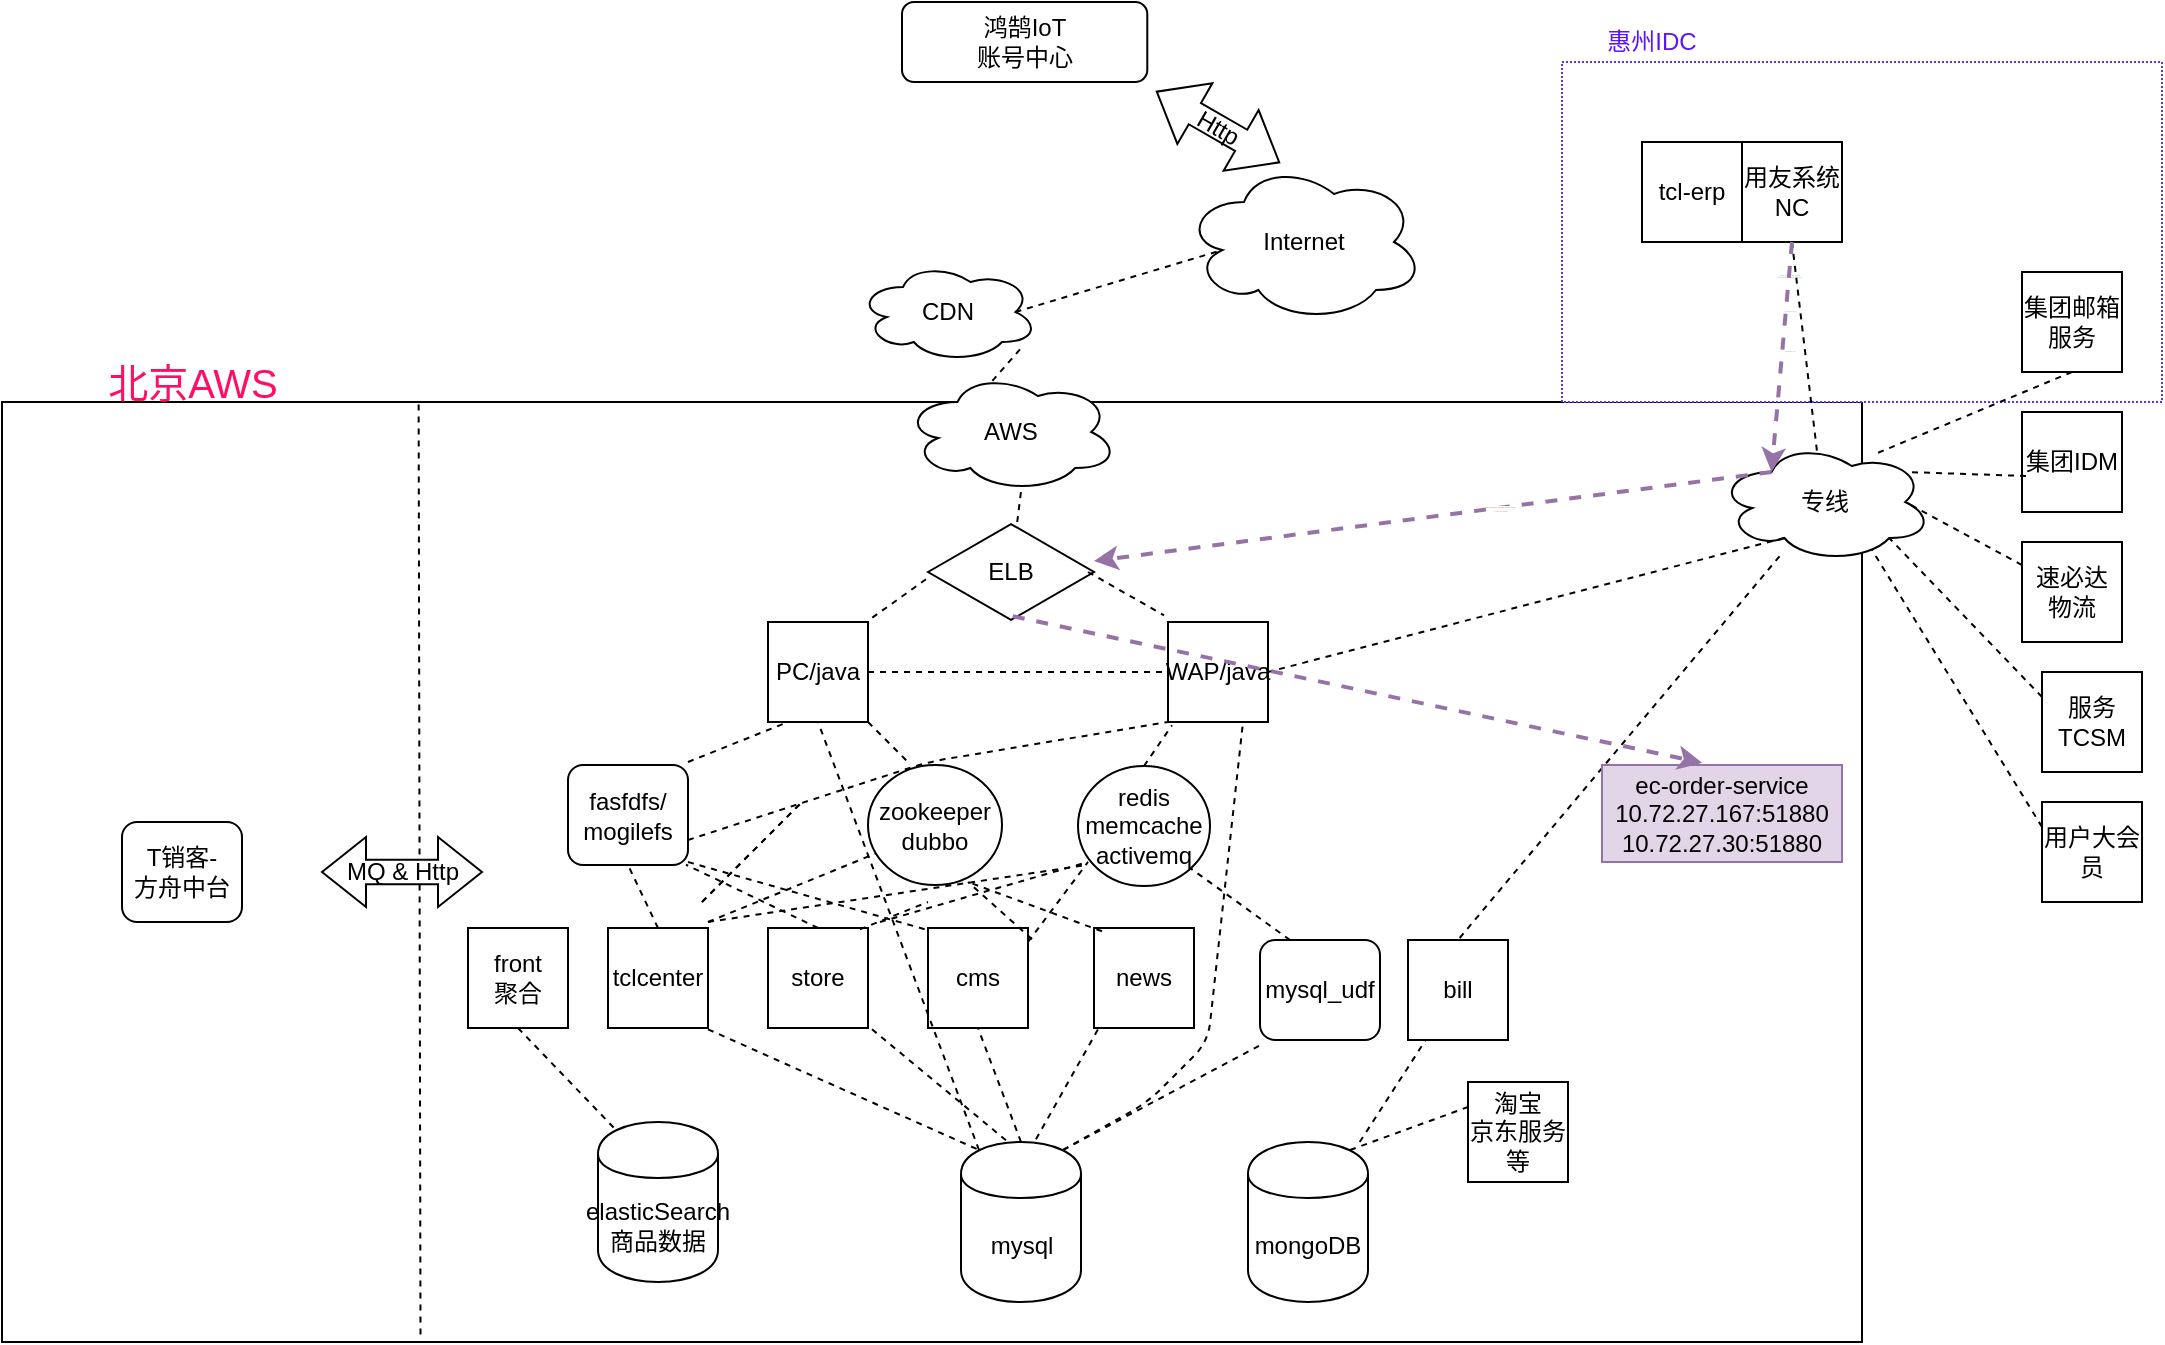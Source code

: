 <mxfile version="14.8.4" type="github">
  <diagram id="k10aq-g7K9LFAS-3bxan" name="Page-1">
    <mxGraphModel dx="3761" dy="762" grid="1" gridSize="10" guides="1" tooltips="1" connect="1" arrows="1" fold="1" page="1" pageScale="1" pageWidth="2339" pageHeight="3300" math="0" shadow="0">
      <root>
        <mxCell id="0" />
        <mxCell id="1" parent="0" />
        <mxCell id="q3AlG7B8qne-3LAj6qhP-2" value="" style="group" vertex="1" connectable="0" parent="1">
          <mxGeometry x="-270" y="420" width="930" height="490" as="geometry" />
        </mxCell>
        <mxCell id="q3AlG7B8qne-3LAj6qhP-3" value="" style="verticalLabelPosition=bottom;verticalAlign=top;html=1;shape=mxgraph.basic.rect;fillColor=#ffffff;fillColor2=none;strokeColor=#000000;strokeWidth=1;size=20;indent=5;" vertex="1" parent="q3AlG7B8qne-3LAj6qhP-2">
          <mxGeometry y="20" width="930" height="470" as="geometry" />
        </mxCell>
        <mxCell id="q3AlG7B8qne-3LAj6qhP-4" value="&lt;font style=&quot;font-size: 20px&quot; color=&quot;#ff0d66&quot;&gt;北京AWS&lt;/font&gt;" style="text;html=1;strokeColor=none;fillColor=none;align=center;verticalAlign=middle;whiteSpace=wrap;rounded=0;dashed=1;dashPattern=1 1;" vertex="1" parent="q3AlG7B8qne-3LAj6qhP-2">
          <mxGeometry width="191.096" height="20" as="geometry" />
        </mxCell>
        <mxCell id="q3AlG7B8qne-3LAj6qhP-5" value="" style="endArrow=none;dashed=1;html=1;entryX=0.224;entryY=0.001;entryDx=0;entryDy=0;entryPerimeter=0;exitX=0.225;exitY=0.992;exitDx=0;exitDy=0;exitPerimeter=0;" edge="1" parent="q3AlG7B8qne-3LAj6qhP-2" source="q3AlG7B8qne-3LAj6qhP-3" target="q3AlG7B8qne-3LAj6qhP-3">
          <mxGeometry width="50" height="50" relative="1" as="geometry">
            <mxPoint x="208" y="480" as="sourcePoint" />
            <mxPoint x="-30" y="200" as="targetPoint" />
          </mxGeometry>
        </mxCell>
        <mxCell id="q3AlG7B8qne-3LAj6qhP-6" value="MQ &amp;amp; Http" style="html=1;shadow=0;dashed=0;align=center;verticalAlign=middle;shape=mxgraph.arrows2.twoWayArrow;dy=0.65;dx=22;" vertex="1" parent="q3AlG7B8qne-3LAj6qhP-2">
          <mxGeometry x="160" y="237.5" width="80" height="35" as="geometry" />
        </mxCell>
        <mxCell id="q3AlG7B8qne-3LAj6qhP-7" value="" style="group" vertex="1" connectable="0" parent="1">
          <mxGeometry x="510" y="250" width="300" height="190" as="geometry" />
        </mxCell>
        <mxCell id="q3AlG7B8qne-3LAj6qhP-8" value="" style="rounded=0;whiteSpace=wrap;html=1;align=right;strokeColor=#5533FF;dashed=1;dashPattern=1 1;" vertex="1" parent="q3AlG7B8qne-3LAj6qhP-7">
          <mxGeometry y="20" width="300" height="170" as="geometry" />
        </mxCell>
        <mxCell id="q3AlG7B8qne-3LAj6qhP-9" value="&lt;font color=&quot;#5b14ff&quot;&gt;惠州IDC&lt;/font&gt;" style="text;html=1;strokeColor=none;fillColor=none;align=center;verticalAlign=middle;whiteSpace=wrap;rounded=0;dashed=1;dashPattern=1 1;" vertex="1" parent="q3AlG7B8qne-3LAj6qhP-7">
          <mxGeometry width="90" height="20" as="geometry" />
        </mxCell>
        <mxCell id="q3AlG7B8qne-3LAj6qhP-10" value="Internet" style="ellipse;shape=cloud;whiteSpace=wrap;html=1;" vertex="1" parent="1">
          <mxGeometry x="321" y="320" width="120" height="80" as="geometry" />
        </mxCell>
        <mxCell id="q3AlG7B8qne-3LAj6qhP-11" value="CDN" style="ellipse;shape=cloud;whiteSpace=wrap;html=1;" vertex="1" parent="1">
          <mxGeometry x="158" y="370" width="90" height="50" as="geometry" />
        </mxCell>
        <mxCell id="q3AlG7B8qne-3LAj6qhP-12" value="AWS" style="ellipse;shape=cloud;whiteSpace=wrap;html=1;" vertex="1" parent="1">
          <mxGeometry x="181" y="425" width="107" height="60" as="geometry" />
        </mxCell>
        <mxCell id="q3AlG7B8qne-3LAj6qhP-13" value="PC/java" style="whiteSpace=wrap;html=1;aspect=fixed;" vertex="1" parent="1">
          <mxGeometry x="113" y="550" width="50" height="50" as="geometry" />
        </mxCell>
        <mxCell id="q3AlG7B8qne-3LAj6qhP-14" value="WAP/java" style="whiteSpace=wrap;html=1;aspect=fixed;" vertex="1" parent="1">
          <mxGeometry x="313" y="550" width="50" height="50" as="geometry" />
        </mxCell>
        <mxCell id="q3AlG7B8qne-3LAj6qhP-15" value="tclcenter" style="whiteSpace=wrap;html=1;aspect=fixed;" vertex="1" parent="1">
          <mxGeometry x="33" y="703" width="50" height="50" as="geometry" />
        </mxCell>
        <mxCell id="q3AlG7B8qne-3LAj6qhP-16" value="ELB" style="html=1;whiteSpace=wrap;aspect=fixed;shape=isoRectangle;" vertex="1" parent="1">
          <mxGeometry x="193" y="500" width="83" height="50" as="geometry" />
        </mxCell>
        <mxCell id="q3AlG7B8qne-3LAj6qhP-17" value="mysql" style="shape=cylinder;whiteSpace=wrap;html=1;boundedLbl=1;backgroundOutline=1;" vertex="1" parent="1">
          <mxGeometry x="209.5" y="810" width="60" height="80" as="geometry" />
        </mxCell>
        <mxCell id="q3AlG7B8qne-3LAj6qhP-18" value="store" style="whiteSpace=wrap;html=1;aspect=fixed;" vertex="1" parent="1">
          <mxGeometry x="113" y="703" width="50" height="50" as="geometry" />
        </mxCell>
        <mxCell id="q3AlG7B8qne-3LAj6qhP-19" value="cms" style="whiteSpace=wrap;html=1;aspect=fixed;" vertex="1" parent="1">
          <mxGeometry x="193" y="703" width="50" height="50" as="geometry" />
        </mxCell>
        <mxCell id="q3AlG7B8qne-3LAj6qhP-20" value="news" style="whiteSpace=wrap;html=1;aspect=fixed;" vertex="1" parent="1">
          <mxGeometry x="276" y="703" width="50" height="50" as="geometry" />
        </mxCell>
        <mxCell id="q3AlG7B8qne-3LAj6qhP-21" value="zookeeper&lt;br&gt;dubbo&lt;br&gt;" style="ellipse;whiteSpace=wrap;html=1;" vertex="1" parent="1">
          <mxGeometry x="163" y="621.5" width="67" height="60" as="geometry" />
        </mxCell>
        <mxCell id="q3AlG7B8qne-3LAj6qhP-22" value="redis&lt;br&gt;memcache&lt;br&gt;activemq&lt;br&gt;" style="ellipse;whiteSpace=wrap;html=1;" vertex="1" parent="1">
          <mxGeometry x="268" y="622" width="66" height="60" as="geometry" />
        </mxCell>
        <mxCell id="q3AlG7B8qne-3LAj6qhP-23" value="" style="endArrow=none;dashed=1;html=1;exitX=1;exitY=1;exitDx=0;exitDy=0;exitPerimeter=0;" edge="1" parent="1" source="q3AlG7B8qne-3LAj6qhP-13">
          <mxGeometry width="50" height="50" relative="1" as="geometry">
            <mxPoint x="163" y="650" as="sourcePoint" />
            <mxPoint x="183" y="620" as="targetPoint" />
          </mxGeometry>
        </mxCell>
        <mxCell id="q3AlG7B8qne-3LAj6qhP-24" value="" style="endArrow=none;dashed=1;html=1;entryX=0.04;entryY=1.033;entryDx=0;entryDy=0;entryPerimeter=0;exitX=0.5;exitY=0;exitDx=0;exitDy=0;" edge="1" parent="1" source="q3AlG7B8qne-3LAj6qhP-22" target="q3AlG7B8qne-3LAj6qhP-14">
          <mxGeometry width="50" height="50" relative="1" as="geometry">
            <mxPoint x="301" y="600.789" as="sourcePoint" />
            <mxPoint x="301" y="550.789" as="targetPoint" />
          </mxGeometry>
        </mxCell>
        <mxCell id="q3AlG7B8qne-3LAj6qhP-25" value="" style="endArrow=none;dashed=1;html=1;entryX=0.06;entryY=0.736;entryDx=0;entryDy=0;entryPerimeter=0;" edge="1" parent="1" target="q3AlG7B8qne-3LAj6qhP-21">
          <mxGeometry width="50" height="50" relative="1" as="geometry">
            <mxPoint x="83" y="700" as="sourcePoint" />
            <mxPoint x="133" y="650" as="targetPoint" />
          </mxGeometry>
        </mxCell>
        <mxCell id="q3AlG7B8qne-3LAj6qhP-26" value="" style="endArrow=none;dashed=1;html=1;entryX=0.045;entryY=0.828;entryDx=0;entryDy=0;entryPerimeter=0;" edge="1" parent="1" target="q3AlG7B8qne-3LAj6qhP-22">
          <mxGeometry width="50" height="50" relative="1" as="geometry">
            <mxPoint x="83" y="700" as="sourcePoint" />
            <mxPoint x="177" y="676" as="targetPoint" />
          </mxGeometry>
        </mxCell>
        <mxCell id="q3AlG7B8qne-3LAj6qhP-27" value="" style="endArrow=none;dashed=1;html=1;exitX=0.92;exitY=0.013;exitDx=0;exitDy=0;exitPerimeter=0;" edge="1" parent="1" source="q3AlG7B8qne-3LAj6qhP-18">
          <mxGeometry width="50" height="50" relative="1" as="geometry">
            <mxPoint x="143" y="720" as="sourcePoint" />
            <mxPoint x="193" y="690" as="targetPoint" />
          </mxGeometry>
        </mxCell>
        <mxCell id="q3AlG7B8qne-3LAj6qhP-28" value="" style="endArrow=none;dashed=1;html=1;" edge="1" parent="1">
          <mxGeometry width="50" height="50" relative="1" as="geometry">
            <mxPoint x="169" y="700" as="sourcePoint" />
            <mxPoint x="273" y="670" as="targetPoint" />
          </mxGeometry>
        </mxCell>
        <mxCell id="q3AlG7B8qne-3LAj6qhP-29" value="" style="endArrow=none;dashed=1;html=1;exitX=0.08;exitY=0.033;exitDx=0;exitDy=0;exitPerimeter=0;" edge="1" parent="1" source="q3AlG7B8qne-3LAj6qhP-20">
          <mxGeometry width="50" height="50" relative="1" as="geometry">
            <mxPoint x="313" y="710" as="sourcePoint" />
            <mxPoint x="213" y="680" as="targetPoint" />
          </mxGeometry>
        </mxCell>
        <mxCell id="q3AlG7B8qne-3LAj6qhP-30" value="" style="endArrow=none;dashed=1;html=1;" edge="1" parent="1">
          <mxGeometry width="50" height="50" relative="1" as="geometry">
            <mxPoint x="243" y="710" as="sourcePoint" />
            <mxPoint x="273" y="670" as="targetPoint" />
          </mxGeometry>
        </mxCell>
        <mxCell id="q3AlG7B8qne-3LAj6qhP-31" value="" style="endArrow=none;dashed=1;html=1;exitX=1.04;exitY=0.113;exitDx=0;exitDy=0;exitPerimeter=0;" edge="1" parent="1" source="q3AlG7B8qne-3LAj6qhP-19">
          <mxGeometry width="50" height="50" relative="1" as="geometry">
            <mxPoint x="223" y="740" as="sourcePoint" />
            <mxPoint x="213" y="680" as="targetPoint" />
          </mxGeometry>
        </mxCell>
        <mxCell id="q3AlG7B8qne-3LAj6qhP-32" value="mysql_udf&lt;br&gt;" style="rounded=1;whiteSpace=wrap;html=1;" vertex="1" parent="1">
          <mxGeometry x="359" y="709" width="60" height="50" as="geometry" />
        </mxCell>
        <mxCell id="q3AlG7B8qne-3LAj6qhP-33" value="" style="endArrow=none;dashed=1;html=1;exitX=1;exitY=1.013;exitDx=0;exitDy=0;exitPerimeter=0;entryX=0.15;entryY=0.05;entryDx=0;entryDy=0;entryPerimeter=0;" edge="1" parent="1" source="q3AlG7B8qne-3LAj6qhP-15" target="q3AlG7B8qne-3LAj6qhP-17">
          <mxGeometry width="50" height="50" relative="1" as="geometry">
            <mxPoint x="113" y="850" as="sourcePoint" />
            <mxPoint x="163" y="800" as="targetPoint" />
          </mxGeometry>
        </mxCell>
        <mxCell id="q3AlG7B8qne-3LAj6qhP-34" value="" style="endArrow=none;dashed=1;html=1;entryX=0.5;entryY=1;entryDx=0;entryDy=0;exitX=0.5;exitY=0;exitDx=0;exitDy=0;" edge="1" parent="1" source="q3AlG7B8qne-3LAj6qhP-17" target="q3AlG7B8qne-3LAj6qhP-19">
          <mxGeometry width="50" height="50" relative="1" as="geometry">
            <mxPoint x="213" y="800" as="sourcePoint" />
            <mxPoint x="263" y="750" as="targetPoint" />
          </mxGeometry>
        </mxCell>
        <mxCell id="q3AlG7B8qne-3LAj6qhP-35" value="" style="endArrow=none;dashed=1;html=1;exitX=0.625;exitY=-0.017;exitDx=0;exitDy=0;exitPerimeter=0;entryX=0.04;entryY=1.013;entryDx=0;entryDy=0;entryPerimeter=0;" edge="1" parent="1" source="q3AlG7B8qne-3LAj6qhP-17" target="q3AlG7B8qne-3LAj6qhP-20">
          <mxGeometry width="50" height="50" relative="1" as="geometry">
            <mxPoint x="263" y="800" as="sourcePoint" />
            <mxPoint x="273" y="760" as="targetPoint" />
          </mxGeometry>
        </mxCell>
        <mxCell id="q3AlG7B8qne-3LAj6qhP-36" value="" style="endArrow=none;dashed=1;html=1;exitX=1.04;exitY=1.013;exitDx=0;exitDy=0;exitPerimeter=0;" edge="1" parent="1" source="q3AlG7B8qne-3LAj6qhP-18">
          <mxGeometry width="50" height="50" relative="1" as="geometry">
            <mxPoint x="163" y="800" as="sourcePoint" />
            <mxPoint x="233" y="810" as="targetPoint" />
          </mxGeometry>
        </mxCell>
        <mxCell id="q3AlG7B8qne-3LAj6qhP-37" value="" style="endArrow=none;dashed=1;html=1;exitX=0.85;exitY=0.05;exitDx=0;exitDy=0;entryX=0;entryY=1.053;entryDx=0;entryDy=0;entryPerimeter=0;exitPerimeter=0;" edge="1" parent="1" source="q3AlG7B8qne-3LAj6qhP-17" target="q3AlG7B8qne-3LAj6qhP-32">
          <mxGeometry width="50" height="50" relative="1" as="geometry">
            <mxPoint x="273" y="860" as="sourcePoint" />
            <mxPoint x="323" y="810" as="targetPoint" />
          </mxGeometry>
        </mxCell>
        <mxCell id="q3AlG7B8qne-3LAj6qhP-38" value="" style="endArrow=none;dashed=1;html=1;entryX=1;entryY=1;entryDx=0;entryDy=0;exitX=0.25;exitY=0;exitDx=0;exitDy=0;" edge="1" parent="1" source="q3AlG7B8qne-3LAj6qhP-32" target="q3AlG7B8qne-3LAj6qhP-22">
          <mxGeometry width="50" height="50" relative="1" as="geometry">
            <mxPoint x="423" y="730" as="sourcePoint" />
            <mxPoint x="473" y="680" as="targetPoint" />
          </mxGeometry>
        </mxCell>
        <mxCell id="q3AlG7B8qne-3LAj6qhP-39" value="fasfdfs/&lt;br&gt;mogilefs" style="rounded=1;whiteSpace=wrap;html=1;" vertex="1" parent="1">
          <mxGeometry x="13" y="621.5" width="60" height="50" as="geometry" />
        </mxCell>
        <mxCell id="q3AlG7B8qne-3LAj6qhP-40" value="" style="endArrow=none;dashed=1;html=1;" edge="1" parent="1">
          <mxGeometry width="50" height="50" relative="1" as="geometry">
            <mxPoint x="73" y="620" as="sourcePoint" />
            <mxPoint x="123" y="600" as="targetPoint" />
          </mxGeometry>
        </mxCell>
        <mxCell id="q3AlG7B8qne-3LAj6qhP-41" value="" style="endArrow=none;dashed=1;html=1;exitX=1;exitY=0.75;exitDx=0;exitDy=0;" edge="1" parent="1" source="q3AlG7B8qne-3LAj6qhP-39">
          <mxGeometry width="50" height="50" relative="1" as="geometry">
            <mxPoint x="283" y="630" as="sourcePoint" />
            <mxPoint x="313" y="600" as="targetPoint" />
            <Array as="points">
              <mxPoint x="193" y="620" />
            </Array>
          </mxGeometry>
        </mxCell>
        <mxCell id="q3AlG7B8qne-3LAj6qhP-42" value="" style="endArrow=none;dashed=1;html=1;entryX=0.5;entryY=1;entryDx=0;entryDy=0;exitX=0.5;exitY=0;exitDx=0;exitDy=0;" edge="1" parent="1" source="q3AlG7B8qne-3LAj6qhP-15" target="q3AlG7B8qne-3LAj6qhP-39">
          <mxGeometry width="50" height="50" relative="1" as="geometry">
            <mxPoint x="43" y="730" as="sourcePoint" />
            <mxPoint x="93" y="680" as="targetPoint" />
          </mxGeometry>
        </mxCell>
        <mxCell id="q3AlG7B8qne-3LAj6qhP-43" value="" style="endArrow=none;dashed=1;html=1;entryX=0.983;entryY=0.997;entryDx=0;entryDy=0;entryPerimeter=0;exitX=0.5;exitY=0;exitDx=0;exitDy=0;" edge="1" parent="1" source="q3AlG7B8qne-3LAj6qhP-18" target="q3AlG7B8qne-3LAj6qhP-39">
          <mxGeometry width="50" height="50" relative="1" as="geometry">
            <mxPoint x="73" y="710" as="sourcePoint" />
            <mxPoint x="123" y="660" as="targetPoint" />
          </mxGeometry>
        </mxCell>
        <mxCell id="q3AlG7B8qne-3LAj6qhP-44" value="" style="endArrow=none;dashed=1;html=1;exitX=1;exitY=0.97;exitDx=0;exitDy=0;exitPerimeter=0;entryX=0.02;entryY=0.027;entryDx=0;entryDy=0;entryPerimeter=0;" edge="1" parent="1" source="q3AlG7B8qne-3LAj6qhP-39" target="q3AlG7B8qne-3LAj6qhP-19">
          <mxGeometry width="50" height="50" relative="1" as="geometry">
            <mxPoint x="93" y="680" as="sourcePoint" />
            <mxPoint x="143" y="630" as="targetPoint" />
          </mxGeometry>
        </mxCell>
        <mxCell id="q3AlG7B8qne-3LAj6qhP-45" value="" style="endArrow=none;dashed=1;html=1;exitX=1;exitY=0.5;exitDx=0;exitDy=0;entryX=0;entryY=0.5;entryDx=0;entryDy=0;" edge="1" parent="1" source="q3AlG7B8qne-3LAj6qhP-13" target="q3AlG7B8qne-3LAj6qhP-14">
          <mxGeometry width="50" height="50" relative="1" as="geometry">
            <mxPoint x="203" y="600" as="sourcePoint" />
            <mxPoint x="253" y="550" as="targetPoint" />
          </mxGeometry>
        </mxCell>
        <mxCell id="q3AlG7B8qne-3LAj6qhP-46" value="" style="endArrow=none;dashed=1;html=1;exitX=0.875;exitY=0.5;exitDx=0;exitDy=0;exitPerimeter=0;entryX=0.16;entryY=0.55;entryDx=0;entryDy=0;entryPerimeter=0;" edge="1" parent="1" source="q3AlG7B8qne-3LAj6qhP-11" target="q3AlG7B8qne-3LAj6qhP-10">
          <mxGeometry width="50" height="50" relative="1" as="geometry">
            <mxPoint x="248" y="420" as="sourcePoint" />
            <mxPoint x="298" y="370" as="targetPoint" />
          </mxGeometry>
        </mxCell>
        <mxCell id="q3AlG7B8qne-3LAj6qhP-47" value="" style="endArrow=none;dashed=1;html=1;entryX=0.4;entryY=0.1;entryDx=0;entryDy=0;entryPerimeter=0;exitX=0.9;exitY=0.873;exitDx=0;exitDy=0;exitPerimeter=0;" edge="1" parent="1" source="q3AlG7B8qne-3LAj6qhP-11" target="q3AlG7B8qne-3LAj6qhP-12">
          <mxGeometry width="50" height="50" relative="1" as="geometry">
            <mxPoint x="238" y="450" as="sourcePoint" />
            <mxPoint x="288" y="400" as="targetPoint" />
          </mxGeometry>
        </mxCell>
        <mxCell id="q3AlG7B8qne-3LAj6qhP-48" value="" style="endArrow=none;dashed=1;html=1;entryX=0.55;entryY=0.95;entryDx=0;entryDy=0;entryPerimeter=0;" edge="1" parent="1" source="q3AlG7B8qne-3LAj6qhP-16" target="q3AlG7B8qne-3LAj6qhP-12">
          <mxGeometry width="50" height="50" relative="1" as="geometry">
            <mxPoint x="288" y="530" as="sourcePoint" />
            <mxPoint x="338" y="480" as="targetPoint" />
          </mxGeometry>
        </mxCell>
        <mxCell id="q3AlG7B8qne-3LAj6qhP-49" value="" style="endArrow=none;dashed=1;html=1;entryX=1.02;entryY=-0.027;entryDx=0;entryDy=0;entryPerimeter=0;exitX=0.006;exitY=0.573;exitDx=0;exitDy=0;exitPerimeter=0;" edge="1" parent="1" target="q3AlG7B8qne-3LAj6qhP-13">
          <mxGeometry width="50" height="50" relative="1" as="geometry">
            <mxPoint x="191.998" y="528.65" as="sourcePoint" />
            <mxPoint x="120.789" y="525" as="targetPoint" />
          </mxGeometry>
        </mxCell>
        <mxCell id="q3AlG7B8qne-3LAj6qhP-50" value="" style="endArrow=none;dashed=1;html=1;exitX=0.982;exitY=0.5;exitDx=0;exitDy=0;exitPerimeter=0;entryX=-0.04;entryY=-0.067;entryDx=0;entryDy=0;entryPerimeter=0;" edge="1" parent="1" target="q3AlG7B8qne-3LAj6qhP-14">
          <mxGeometry width="50" height="50" relative="1" as="geometry">
            <mxPoint x="273.006" y="525" as="sourcePoint" />
            <mxPoint x="343" y="500" as="targetPoint" />
          </mxGeometry>
        </mxCell>
        <mxCell id="q3AlG7B8qne-3LAj6qhP-51" value="" style="endArrow=none;dashed=1;html=1;exitX=0.15;exitY=0.05;exitDx=0;exitDy=0;exitPerimeter=0;entryX=0.5;entryY=1;entryDx=0;entryDy=0;" edge="1" parent="1" source="q3AlG7B8qne-3LAj6qhP-17" target="q3AlG7B8qne-3LAj6qhP-13">
          <mxGeometry width="50" height="50" relative="1" as="geometry">
            <mxPoint x="143" y="850" as="sourcePoint" />
            <mxPoint x="113" y="820" as="targetPoint" />
          </mxGeometry>
        </mxCell>
        <mxCell id="q3AlG7B8qne-3LAj6qhP-52" value="" style="endArrow=none;dashed=1;html=1;entryX=0.75;entryY=1;entryDx=0;entryDy=0;exitX=0.85;exitY=0.05;exitDx=0;exitDy=0;exitPerimeter=0;" edge="1" parent="1" source="q3AlG7B8qne-3LAj6qhP-17" target="q3AlG7B8qne-3LAj6qhP-14">
          <mxGeometry width="50" height="50" relative="1" as="geometry">
            <mxPoint x="273" y="820" as="sourcePoint" />
            <mxPoint x="383" y="600" as="targetPoint" />
            <Array as="points">
              <mxPoint x="303" y="790" />
              <mxPoint x="333" y="760" />
            </Array>
          </mxGeometry>
        </mxCell>
        <mxCell id="q3AlG7B8qne-3LAj6qhP-53" value="mongoDB" style="shape=cylinder;whiteSpace=wrap;html=1;boundedLbl=1;backgroundOutline=1;" vertex="1" parent="1">
          <mxGeometry x="353" y="810" width="60" height="80" as="geometry" />
        </mxCell>
        <mxCell id="q3AlG7B8qne-3LAj6qhP-54" value="bill" style="whiteSpace=wrap;html=1;aspect=fixed;" vertex="1" parent="1">
          <mxGeometry x="433" y="709" width="50" height="50" as="geometry" />
        </mxCell>
        <mxCell id="q3AlG7B8qne-3LAj6qhP-55" value="淘宝&lt;br&gt;京东服务等&lt;br&gt;" style="whiteSpace=wrap;html=1;aspect=fixed;" vertex="1" parent="1">
          <mxGeometry x="463" y="780" width="50" height="50" as="geometry" />
        </mxCell>
        <mxCell id="q3AlG7B8qne-3LAj6qhP-56" value="" style="endArrow=none;dashed=1;html=1;" edge="1" parent="1" source="q3AlG7B8qne-3LAj6qhP-53" target="q3AlG7B8qne-3LAj6qhP-54">
          <mxGeometry width="50" height="50" relative="1" as="geometry">
            <mxPoint x="271" y="824" as="sourcePoint" />
            <mxPoint x="369" y="772" as="targetPoint" />
          </mxGeometry>
        </mxCell>
        <mxCell id="q3AlG7B8qne-3LAj6qhP-57" value="" style="endArrow=none;dashed=1;html=1;entryX=0;entryY=0.25;entryDx=0;entryDy=0;exitX=0.85;exitY=0.05;exitDx=0;exitDy=0;exitPerimeter=0;" edge="1" parent="1" source="q3AlG7B8qne-3LAj6qhP-53" target="q3AlG7B8qne-3LAj6qhP-55">
          <mxGeometry width="50" height="50" relative="1" as="geometry">
            <mxPoint x="418.862" y="820" as="sourcePoint" />
            <mxPoint x="451.836" y="769" as="targetPoint" />
          </mxGeometry>
        </mxCell>
        <mxCell id="q3AlG7B8qne-3LAj6qhP-58" value="elasticSearch&lt;br&gt;商品数据&lt;br&gt;" style="shape=cylinder;whiteSpace=wrap;html=1;boundedLbl=1;backgroundOutline=1;" vertex="1" parent="1">
          <mxGeometry x="28" y="800" width="60" height="80" as="geometry" />
        </mxCell>
        <mxCell id="q3AlG7B8qne-3LAj6qhP-59" value="front&lt;br&gt;聚合&lt;br&gt;" style="whiteSpace=wrap;html=1;aspect=fixed;" vertex="1" parent="1">
          <mxGeometry x="-37" y="703" width="50" height="50" as="geometry" />
        </mxCell>
        <mxCell id="q3AlG7B8qne-3LAj6qhP-60" value="" style="endArrow=none;dashed=1;html=1;entryX=0.15;entryY=0.05;entryDx=0;entryDy=0;entryPerimeter=0;exitX=0.5;exitY=1;exitDx=0;exitDy=0;" edge="1" parent="1" source="q3AlG7B8qne-3LAj6qhP-59" target="q3AlG7B8qne-3LAj6qhP-58">
          <mxGeometry width="50" height="50" relative="1" as="geometry">
            <mxPoint x="83" y="630" as="sourcePoint" />
            <mxPoint x="133" y="610" as="targetPoint" />
          </mxGeometry>
        </mxCell>
        <mxCell id="q3AlG7B8qne-3LAj6qhP-61" value="专线" style="ellipse;shape=cloud;whiteSpace=wrap;html=1;" vertex="1" parent="1">
          <mxGeometry x="588" y="460" width="107" height="60" as="geometry" />
        </mxCell>
        <mxCell id="q3AlG7B8qne-3LAj6qhP-62" value="用友系统NC" style="whiteSpace=wrap;html=1;aspect=fixed;" vertex="1" parent="1">
          <mxGeometry x="600" y="310" width="50" height="50" as="geometry" />
        </mxCell>
        <mxCell id="q3AlG7B8qne-3LAj6qhP-63" value="" style="endArrow=none;dashed=1;html=1;entryX=0.5;entryY=0;entryDx=0;entryDy=0;" edge="1" parent="1" source="q3AlG7B8qne-3LAj6qhP-61" target="q3AlG7B8qne-3LAj6qhP-54">
          <mxGeometry width="50" height="50" relative="1" as="geometry">
            <mxPoint x="493.862" y="820" as="sourcePoint" />
            <mxPoint x="526.836" y="769" as="targetPoint" />
          </mxGeometry>
        </mxCell>
        <mxCell id="q3AlG7B8qne-3LAj6qhP-64" value="" style="endArrow=none;dashed=1;html=1;exitX=0.5;exitY=1;exitDx=0;exitDy=0;entryX=0.463;entryY=0.083;entryDx=0;entryDy=0;entryPerimeter=0;" edge="1" parent="1" source="q3AlG7B8qne-3LAj6qhP-62" target="q3AlG7B8qne-3LAj6qhP-61">
          <mxGeometry width="50" height="50" relative="1" as="geometry">
            <mxPoint x="565.256" y="633.684" as="sourcePoint" />
            <mxPoint x="578" y="580" as="targetPoint" />
          </mxGeometry>
        </mxCell>
        <mxCell id="q3AlG7B8qne-3LAj6qhP-65" value="集团邮箱服务" style="whiteSpace=wrap;html=1;aspect=fixed;" vertex="1" parent="1">
          <mxGeometry x="740" y="375" width="50" height="50" as="geometry" />
        </mxCell>
        <mxCell id="q3AlG7B8qne-3LAj6qhP-66" value="" style="endArrow=none;dashed=1;html=1;exitX=0.5;exitY=1;exitDx=0;exitDy=0;entryX=0.734;entryY=0.1;entryDx=0;entryDy=0;entryPerimeter=0;" edge="1" parent="1" source="q3AlG7B8qne-3LAj6qhP-65" target="q3AlG7B8qne-3LAj6qhP-61">
          <mxGeometry width="50" height="50" relative="1" as="geometry">
            <mxPoint x="623" y="420" as="sourcePoint" />
            <mxPoint x="569" y="579" as="targetPoint" />
          </mxGeometry>
        </mxCell>
        <mxCell id="q3AlG7B8qne-3LAj6qhP-67" value="" style="endArrow=none;dashed=1;html=1;exitX=0.31;exitY=0.8;exitDx=0;exitDy=0;entryX=1;entryY=0.5;entryDx=0;entryDy=0;exitPerimeter=0;" edge="1" parent="1" source="q3AlG7B8qne-3LAj6qhP-61" target="q3AlG7B8qne-3LAj6qhP-14">
          <mxGeometry width="50" height="50" relative="1" as="geometry">
            <mxPoint x="658" y="485" as="sourcePoint" />
            <mxPoint x="598" y="580" as="targetPoint" />
          </mxGeometry>
        </mxCell>
        <mxCell id="q3AlG7B8qne-3LAj6qhP-68" value="集团IDM" style="whiteSpace=wrap;html=1;aspect=fixed;" vertex="1" parent="1">
          <mxGeometry x="740" y="445" width="50" height="50" as="geometry" />
        </mxCell>
        <mxCell id="q3AlG7B8qne-3LAj6qhP-69" value="" style="endArrow=none;dashed=1;html=1;entryX=0.88;entryY=0.25;entryDx=0;entryDy=0;exitX=0.04;exitY=0.64;exitDx=0;exitDy=0;exitPerimeter=0;entryPerimeter=0;" edge="1" parent="1" source="q3AlG7B8qne-3LAj6qhP-68" target="q3AlG7B8qne-3LAj6qhP-61">
          <mxGeometry width="50" height="50" relative="1" as="geometry">
            <mxPoint x="600.644" y="564.376" as="sourcePoint" />
            <mxPoint x="543" y="719" as="targetPoint" />
          </mxGeometry>
        </mxCell>
        <mxCell id="q3AlG7B8qne-3LAj6qhP-70" value="速必达&lt;br&gt;物流&lt;br&gt;" style="whiteSpace=wrap;html=1;aspect=fixed;" vertex="1" parent="1">
          <mxGeometry x="740" y="510" width="50" height="50" as="geometry" />
        </mxCell>
        <mxCell id="q3AlG7B8qne-3LAj6qhP-71" value="" style="endArrow=none;dashed=1;html=1;entryX=0.875;entryY=0.5;entryDx=0;entryDy=0;entryPerimeter=0;" edge="1" parent="1" source="q3AlG7B8qne-3LAj6qhP-70" target="q3AlG7B8qne-3LAj6qhP-61">
          <mxGeometry width="50" height="50" relative="1" as="geometry">
            <mxPoint x="752" y="487" as="sourcePoint" />
            <mxPoint x="660" y="530" as="targetPoint" />
          </mxGeometry>
        </mxCell>
        <mxCell id="q3AlG7B8qne-3LAj6qhP-72" value="服务TCSM&lt;br&gt;" style="whiteSpace=wrap;html=1;aspect=fixed;" vertex="1" parent="1">
          <mxGeometry x="750" y="575" width="50" height="50" as="geometry" />
        </mxCell>
        <mxCell id="q3AlG7B8qne-3LAj6qhP-73" value="" style="endArrow=none;dashed=1;html=1;entryX=0.8;entryY=0.8;entryDx=0;entryDy=0;entryPerimeter=0;exitX=0;exitY=0.25;exitDx=0;exitDy=0;" edge="1" parent="1" source="q3AlG7B8qne-3LAj6qhP-72" target="q3AlG7B8qne-3LAj6qhP-61">
          <mxGeometry width="50" height="50" relative="1" as="geometry">
            <mxPoint x="750" y="542.967" as="sourcePoint" />
            <mxPoint x="652" y="535" as="targetPoint" />
          </mxGeometry>
        </mxCell>
        <mxCell id="q3AlG7B8qne-3LAj6qhP-74" value="用户大会员&lt;br&gt;" style="whiteSpace=wrap;html=1;aspect=fixed;" vertex="1" parent="1">
          <mxGeometry x="750" y="640" width="50" height="50" as="geometry" />
        </mxCell>
        <mxCell id="q3AlG7B8qne-3LAj6qhP-75" value="" style="endArrow=none;dashed=1;html=1;entryX=0.72;entryY=0.9;entryDx=0;entryDy=0;entryPerimeter=0;exitX=0;exitY=0.25;exitDx=0;exitDy=0;" edge="1" parent="1" source="q3AlG7B8qne-3LAj6qhP-74" target="q3AlG7B8qne-3LAj6qhP-61">
          <mxGeometry width="50" height="50" relative="1" as="geometry">
            <mxPoint x="760" y="598" as="sourcePoint" />
            <mxPoint x="684" y="518" as="targetPoint" />
          </mxGeometry>
        </mxCell>
        <mxCell id="q3AlG7B8qne-3LAj6qhP-76" value="&lt;p style=&quot;font-size: 1px&quot;&gt;&lt;font color=&quot;#67ab9f&quot; style=&quot;font-size: 1px&quot;&gt;&lt;font style=&quot;font-size: 1px&quot;&gt;http://10.68.8.50:57002&lt;br style=&quot;font-size: 1px&quot;&gt;&lt;/font&gt;&lt;font style=&quot;font-size: 1px&quot;&gt;http://113.106.207.74:57002&lt;/font&gt;&lt;/font&gt;&lt;/p&gt;&lt;p&gt;&lt;font color=&quot;#67ab9f&quot;&gt;&lt;font&gt;&lt;span style=&quot;font-size: 1px&quot;&gt;10.68.10.10&lt;/span&gt;&lt;br&gt;&lt;/font&gt;&lt;/font&gt;&lt;/p&gt;&lt;p&gt;&lt;font color=&quot;#67ab9f&quot;&gt;&lt;font&gt;&lt;span style=&quot;font-size: 1px&quot;&gt;10.68.85.40&lt;/span&gt;&lt;br&gt;&lt;/font&gt;&lt;/font&gt;&lt;/p&gt;" style="text;html=1;strokeColor=none;fillColor=none;align=center;verticalAlign=middle;whiteSpace=wrap;rounded=0;fontSize=9;" vertex="1" parent="1">
          <mxGeometry x="563" y="390" width="122" height="20" as="geometry" />
        </mxCell>
        <mxCell id="q3AlG7B8qne-3LAj6qhP-77" value="tcl-erp" style="whiteSpace=wrap;html=1;aspect=fixed;" vertex="1" parent="1">
          <mxGeometry x="550" y="310" width="50" height="50" as="geometry" />
        </mxCell>
        <mxCell id="q3AlG7B8qne-3LAj6qhP-78" value="ec-order-service&lt;br&gt;10.72.27.167:51880&lt;br&gt;10.72.27.30:51880" style="rounded=0;whiteSpace=wrap;html=1;fillColor=#e1d5e7;strokeColor=#9673a6;" vertex="1" parent="1">
          <mxGeometry x="530" y="621.5" width="120" height="48.5" as="geometry" />
        </mxCell>
        <mxCell id="q3AlG7B8qne-3LAj6qhP-79" value="" style="endArrow=classic;html=1;fillColor=#e1d5e7;strokeColor=#9673a6;exitX=0.5;exitY=1;exitDx=0;exitDy=0;entryX=0.25;entryY=0.25;entryDx=0;entryDy=0;entryPerimeter=0;strokeWidth=2;dashed=1;" edge="1" parent="1" source="q3AlG7B8qne-3LAj6qhP-62" target="q3AlG7B8qne-3LAj6qhP-61">
          <mxGeometry width="50" height="50" relative="1" as="geometry">
            <mxPoint x="450" y="640" as="sourcePoint" />
            <mxPoint x="500" y="590" as="targetPoint" />
          </mxGeometry>
        </mxCell>
        <mxCell id="q3AlG7B8qne-3LAj6qhP-80" value="" style="endArrow=classic;html=1;fillColor=#e1d5e7;strokeColor=#9673a6;exitX=0.25;exitY=0.25;exitDx=0;exitDy=0;exitPerimeter=0;strokeWidth=2;dashed=1;" edge="1" parent="1" source="q3AlG7B8qne-3LAj6qhP-61" target="q3AlG7B8qne-3LAj6qhP-16">
          <mxGeometry width="50" height="50" relative="1" as="geometry">
            <mxPoint x="620" y="470" as="sourcePoint" />
            <mxPoint x="609.75" y="585" as="targetPoint" />
          </mxGeometry>
        </mxCell>
        <mxCell id="q3AlG7B8qne-3LAj6qhP-81" value="&lt;span style=&quot;font-size: 1px;&quot;&gt;/rest/order/v1/deliveryOrderForNC&lt;/span&gt;&lt;br style=&quot;font-size: 1px;&quot;&gt;10.68.10.10:80" style="edgeLabel;html=1;align=center;verticalAlign=middle;resizable=0;points=[];fontColor=#EA6B66;fontSize=1;" vertex="1" connectable="0" parent="q3AlG7B8qne-3LAj6qhP-80">
          <mxGeometry x="-0.196" relative="1" as="geometry">
            <mxPoint as="offset" />
          </mxGeometry>
        </mxCell>
        <mxCell id="q3AlG7B8qne-3LAj6qhP-82" value="" style="endArrow=classic;html=1;fillColor=#e1d5e7;strokeColor=#9673a6;exitX=0.511;exitY=0.942;exitDx=0;exitDy=0;entryX=0.417;entryY=-0.022;entryDx=0;entryDy=0;entryPerimeter=0;strokeWidth=2;exitPerimeter=0;dashed=1;" edge="1" parent="1" source="q3AlG7B8qne-3LAj6qhP-16" target="q3AlG7B8qne-3LAj6qhP-78">
          <mxGeometry width="50" height="50" relative="1" as="geometry">
            <mxPoint x="635" y="370.0" as="sourcePoint" />
            <mxPoint x="624.75" y="485.0" as="targetPoint" />
          </mxGeometry>
        </mxCell>
        <mxCell id="q3AlG7B8qne-3LAj6qhP-83" value="T销客-&lt;br&gt;方舟中台" style="rounded=1;whiteSpace=wrap;html=1;" vertex="1" parent="1">
          <mxGeometry x="-210" y="650" width="60" height="50" as="geometry" />
        </mxCell>
        <mxCell id="q3AlG7B8qne-3LAj6qhP-84" value="" style="endArrow=none;dashed=1;html=1;" edge="1" parent="1">
          <mxGeometry width="50" height="50" relative="1" as="geometry">
            <mxPoint x="80" y="690" as="sourcePoint" />
            <mxPoint x="130" y="640" as="targetPoint" />
          </mxGeometry>
        </mxCell>
        <mxCell id="q3AlG7B8qne-3LAj6qhP-85" value="" style="endArrow=none;dashed=1;html=1;" edge="1" parent="1">
          <mxGeometry width="50" height="50" relative="1" as="geometry">
            <mxPoint x="80" y="690" as="sourcePoint" />
            <mxPoint x="130" y="640" as="targetPoint" />
          </mxGeometry>
        </mxCell>
        <mxCell id="q3AlG7B8qne-3LAj6qhP-86" value="鸿鹄IoT&lt;br&gt;账号中心" style="rounded=1;whiteSpace=wrap;html=1;" vertex="1" parent="1">
          <mxGeometry x="180" y="240" width="122.64" height="40" as="geometry" />
        </mxCell>
        <mxCell id="q3AlG7B8qne-3LAj6qhP-87" value="Http" style="html=1;shadow=0;dashed=0;align=center;verticalAlign=middle;shape=mxgraph.arrows2.twoWayArrow;dy=0.65;dx=22;rotation=30;" vertex="1" parent="1">
          <mxGeometry x="302.64" y="285" width="70.72" height="35" as="geometry" />
        </mxCell>
      </root>
    </mxGraphModel>
  </diagram>
</mxfile>
